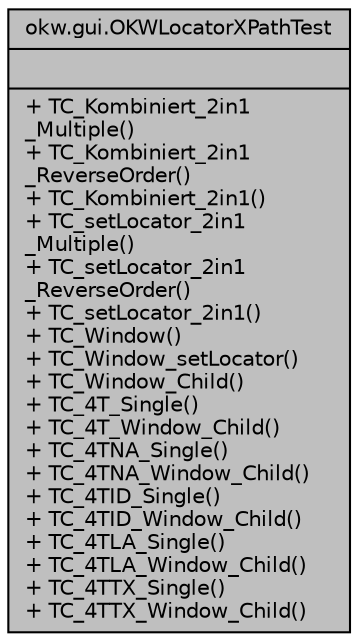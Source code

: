 digraph "okw.gui.OKWLocatorXPathTest"
{
 // INTERACTIVE_SVG=YES
 // LATEX_PDF_SIZE
  edge [fontname="Helvetica",fontsize="10",labelfontname="Helvetica",labelfontsize="10"];
  node [fontname="Helvetica",fontsize="10",shape=record];
  Node1 [label="{okw.gui.OKWLocatorXPathTest\n||+ TC_Kombiniert_2in1\l_Multiple()\l+ TC_Kombiniert_2in1\l_ReverseOrder()\l+ TC_Kombiniert_2in1()\l+ TC_setLocator_2in1\l_Multiple()\l+ TC_setLocator_2in1\l_ReverseOrder()\l+ TC_setLocator_2in1()\l+ TC_Window()\l+ TC_Window_setLocator()\l+ TC_Window_Child()\l+ TC_4T_Single()\l+ TC_4T_Window_Child()\l+ TC_4TNA_Single()\l+ TC_4TNA_Window_Child()\l+ TC_4TID_Single()\l+ TC_4TID_Window_Child()\l+ TC_4TLA_Single()\l+ TC_4TLA_Window_Child()\l+ TC_4TTX_Single()\l+ TC_4TTX_Window_Child()\l}",height=0.2,width=0.4,color="black", fillcolor="grey75", style="filled", fontcolor="black",tooltip="Prüft die Verküpfungen von Locatoren."];
}
